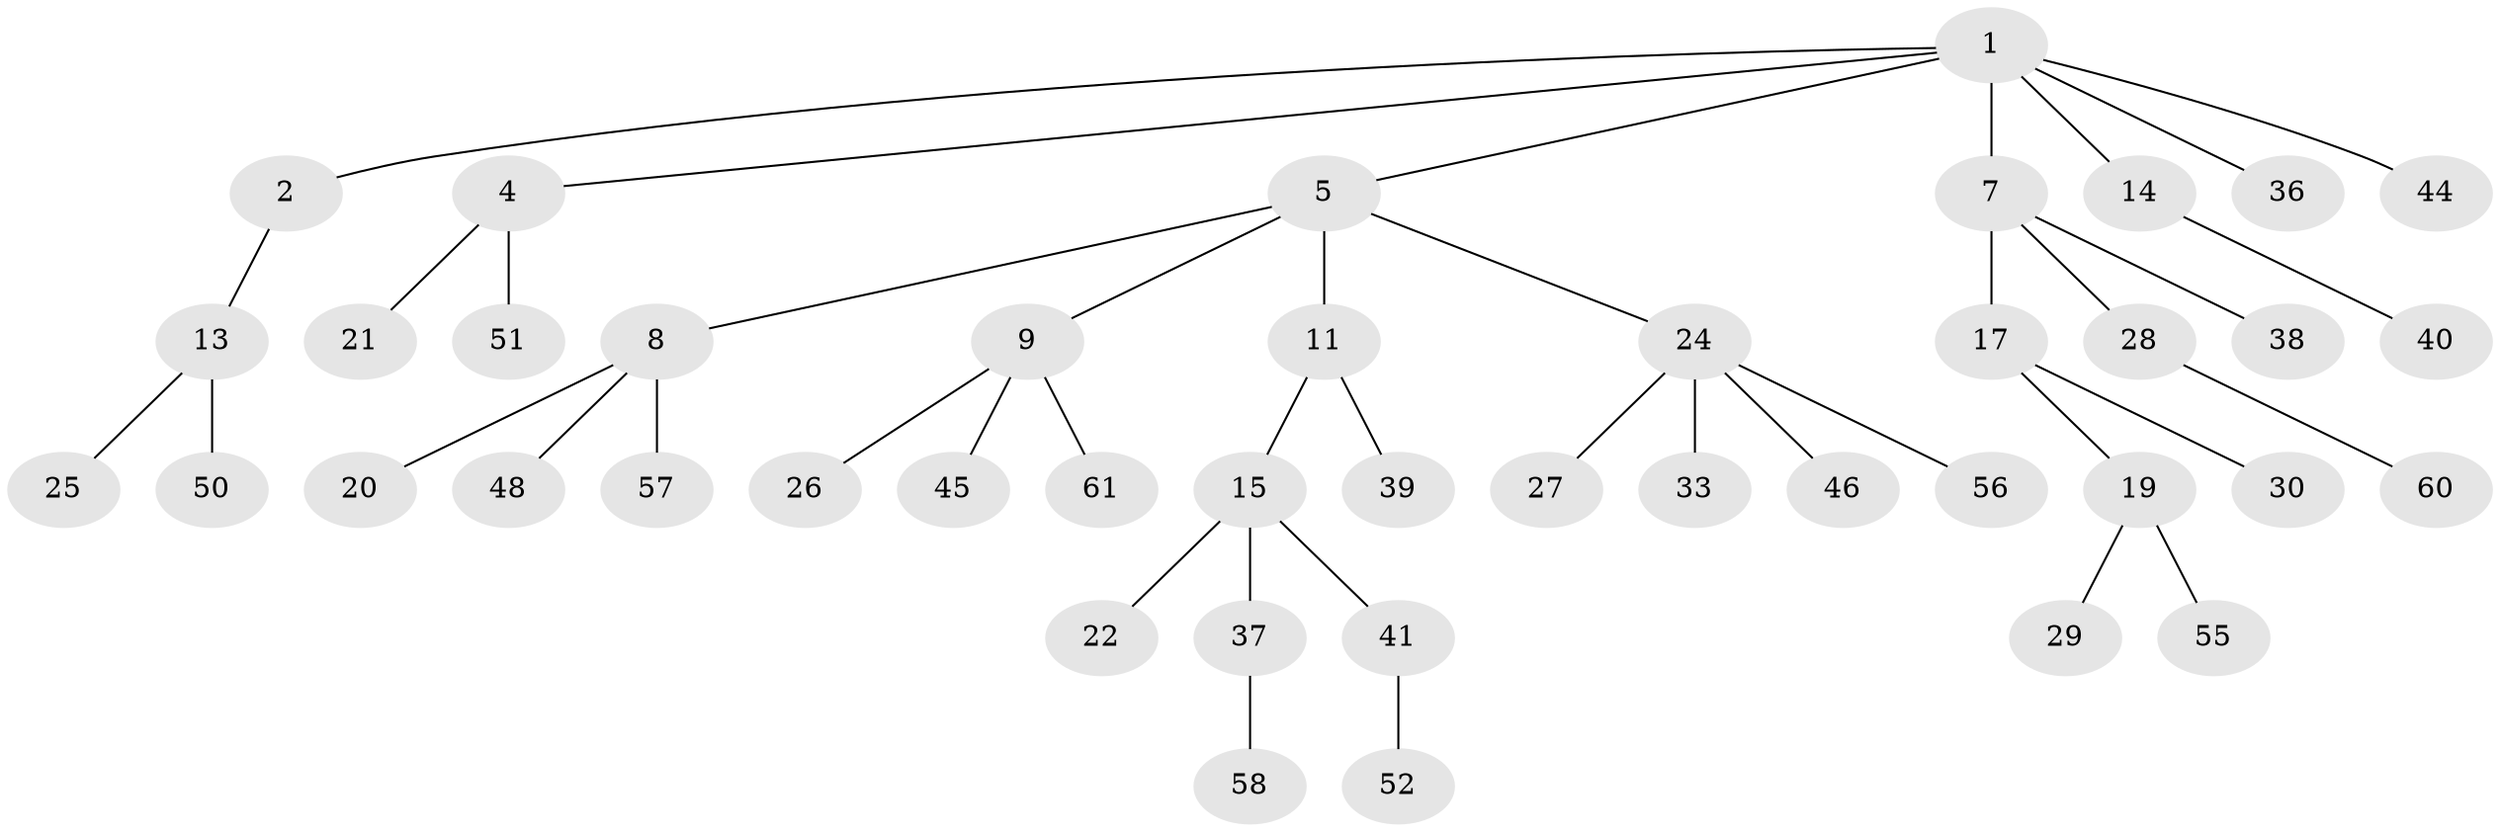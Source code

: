 // original degree distribution, {5: 0.015873015873015872, 3: 0.19047619047619047, 4: 0.06349206349206349, 6: 0.031746031746031744, 2: 0.1746031746031746, 1: 0.5238095238095238}
// Generated by graph-tools (version 1.1) at 2025/11/02/27/25 16:11:28]
// undirected, 43 vertices, 42 edges
graph export_dot {
graph [start="1"]
  node [color=gray90,style=filled];
  1 [super="+3"];
  2 [super="+53"];
  4 [super="+6"];
  5 [super="+12"];
  7 [super="+31"];
  8 [super="+10"];
  9 [super="+18"];
  11 [super="+63"];
  13 [super="+47"];
  14 [super="+59"];
  15 [super="+16"];
  17;
  19 [super="+23"];
  20;
  21 [super="+43"];
  22;
  24 [super="+35"];
  25;
  26 [super="+32"];
  27;
  28 [super="+49"];
  29;
  30 [super="+34"];
  33;
  36;
  37 [super="+42"];
  38;
  39;
  40;
  41;
  44;
  45 [super="+54"];
  46;
  48 [super="+62"];
  50;
  51;
  52;
  55;
  56;
  57;
  58;
  60;
  61;
  1 -- 2;
  1 -- 5;
  1 -- 7;
  1 -- 44;
  1 -- 4;
  1 -- 14;
  1 -- 36;
  2 -- 13;
  4 -- 21;
  4 -- 51;
  5 -- 8;
  5 -- 9;
  5 -- 11;
  5 -- 24;
  7 -- 17;
  7 -- 28;
  7 -- 38;
  8 -- 20;
  8 -- 57;
  8 -- 48;
  9 -- 61;
  9 -- 26;
  9 -- 45;
  11 -- 15;
  11 -- 39;
  13 -- 25;
  13 -- 50;
  14 -- 40;
  15 -- 37;
  15 -- 41;
  15 -- 22;
  17 -- 19;
  17 -- 30;
  19 -- 29;
  19 -- 55;
  24 -- 27;
  24 -- 33;
  24 -- 46;
  24 -- 56;
  28 -- 60;
  37 -- 58;
  41 -- 52;
}
